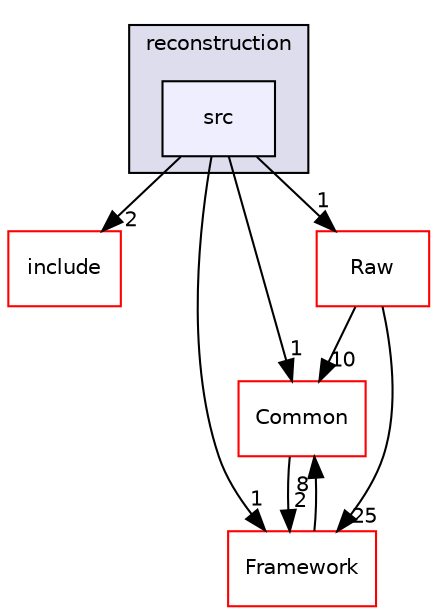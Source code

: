 digraph "/home/travis/build/AliceO2Group/AliceO2/Detectors/FIT/FV0/reconstruction/src" {
  bgcolor=transparent;
  compound=true
  node [ fontsize="10", fontname="Helvetica"];
  edge [ labelfontsize="10", labelfontname="Helvetica"];
  subgraph clusterdir_e0bfde3cc4c1f87a15076e6d43624461 {
    graph [ bgcolor="#ddddee", pencolor="black", label="reconstruction" fontname="Helvetica", fontsize="10", URL="dir_e0bfde3cc4c1f87a15076e6d43624461.html"]
  dir_0a8f574a83f31129d0f45e451ec46972 [shape=box, label="src", style="filled", fillcolor="#eeeeff", pencolor="black", URL="dir_0a8f574a83f31129d0f45e451ec46972.html"];
  }
  dir_42286fa65ae4b12167755af12ea2b83a [shape=box label="include" color="red" URL="dir_42286fa65ae4b12167755af12ea2b83a.html"];
  dir_4ab6b4cc6a7edbff49100e9123df213f [shape=box label="Common" color="red" URL="dir_4ab6b4cc6a7edbff49100e9123df213f.html"];
  dir_bcbb2cf9a3d3d83e5515c82071a07177 [shape=box label="Framework" color="red" URL="dir_bcbb2cf9a3d3d83e5515c82071a07177.html"];
  dir_26637d1bd82229bc9ed97f7e706be743 [shape=box label="Raw" color="red" URL="dir_26637d1bd82229bc9ed97f7e706be743.html"];
  dir_0a8f574a83f31129d0f45e451ec46972->dir_42286fa65ae4b12167755af12ea2b83a [headlabel="2", labeldistance=1.5 headhref="dir_000490_000484.html"];
  dir_0a8f574a83f31129d0f45e451ec46972->dir_4ab6b4cc6a7edbff49100e9123df213f [headlabel="1", labeldistance=1.5 headhref="dir_000490_000036.html"];
  dir_0a8f574a83f31129d0f45e451ec46972->dir_bcbb2cf9a3d3d83e5515c82071a07177 [headlabel="1", labeldistance=1.5 headhref="dir_000490_000063.html"];
  dir_0a8f574a83f31129d0f45e451ec46972->dir_26637d1bd82229bc9ed97f7e706be743 [headlabel="1", labeldistance=1.5 headhref="dir_000490_000628.html"];
  dir_4ab6b4cc6a7edbff49100e9123df213f->dir_bcbb2cf9a3d3d83e5515c82071a07177 [headlabel="2", labeldistance=1.5 headhref="dir_000036_000063.html"];
  dir_bcbb2cf9a3d3d83e5515c82071a07177->dir_4ab6b4cc6a7edbff49100e9123df213f [headlabel="8", labeldistance=1.5 headhref="dir_000063_000036.html"];
  dir_26637d1bd82229bc9ed97f7e706be743->dir_4ab6b4cc6a7edbff49100e9123df213f [headlabel="10", labeldistance=1.5 headhref="dir_000628_000036.html"];
  dir_26637d1bd82229bc9ed97f7e706be743->dir_bcbb2cf9a3d3d83e5515c82071a07177 [headlabel="25", labeldistance=1.5 headhref="dir_000628_000063.html"];
}
